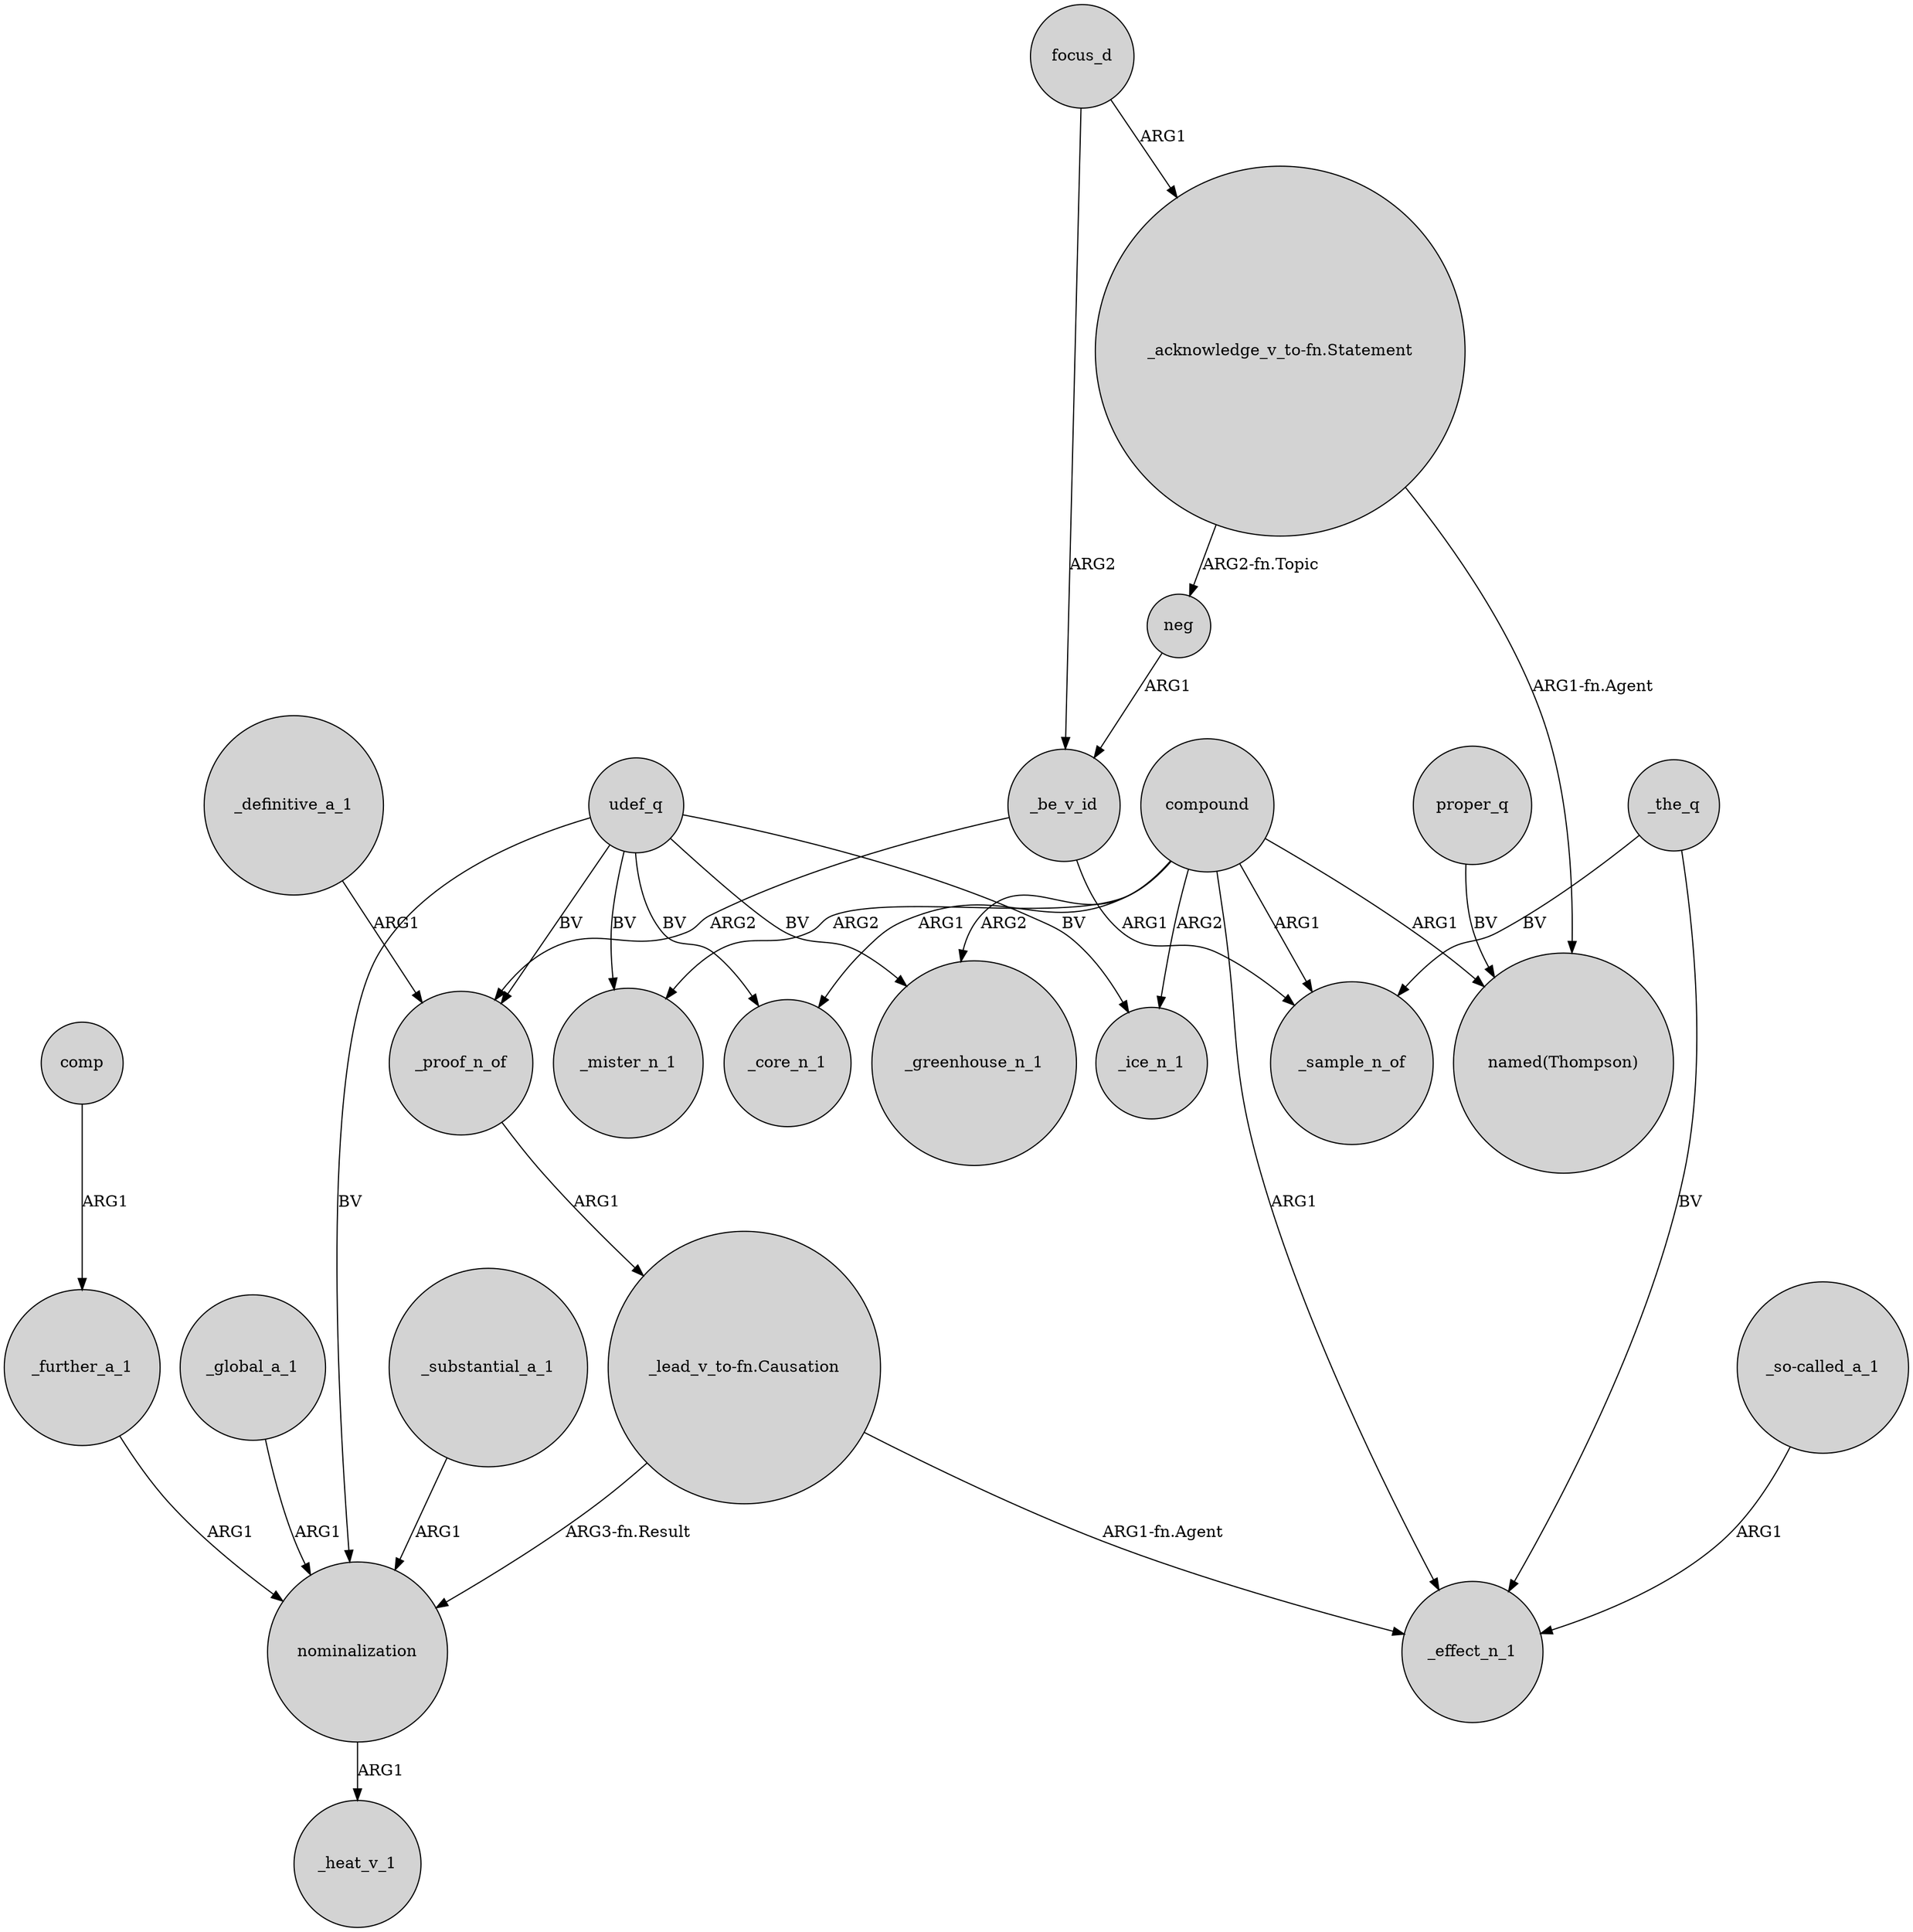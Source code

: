digraph {
	node [shape=circle style=filled]
	focus_d -> _be_v_id [label=ARG2]
	compound -> _ice_n_1 [label=ARG2]
	"_acknowledge_v_to-fn.Statement" -> neg [label="ARG2-fn.Topic"]
	proper_q -> "named(Thompson)" [label=BV]
	udef_q -> _proof_n_of [label=BV]
	compound -> _mister_n_1 [label=ARG2]
	udef_q -> _ice_n_1 [label=BV]
	udef_q -> _mister_n_1 [label=BV]
	"_lead_v_to-fn.Causation" -> nominalization [label="ARG3-fn.Result"]
	focus_d -> "_acknowledge_v_to-fn.Statement" [label=ARG1]
	compound -> _greenhouse_n_1 [label=ARG2]
	_be_v_id -> _proof_n_of [label=ARG2]
	udef_q -> _core_n_1 [label=BV]
	compound -> "named(Thompson)" [label=ARG1]
	_substantial_a_1 -> nominalization [label=ARG1]
	_the_q -> _effect_n_1 [label=BV]
	comp -> _further_a_1 [label=ARG1]
	compound -> _core_n_1 [label=ARG1]
	_further_a_1 -> nominalization [label=ARG1]
	"_so-called_a_1" -> _effect_n_1 [label=ARG1]
	_proof_n_of -> "_lead_v_to-fn.Causation" [label=ARG1]
	"_lead_v_to-fn.Causation" -> _effect_n_1 [label="ARG1-fn.Agent"]
	udef_q -> nominalization [label=BV]
	nominalization -> _heat_v_1 [label=ARG1]
	neg -> _be_v_id [label=ARG1]
	udef_q -> _greenhouse_n_1 [label=BV]
	_definitive_a_1 -> _proof_n_of [label=ARG1]
	_global_a_1 -> nominalization [label=ARG1]
	_be_v_id -> _sample_n_of [label=ARG1]
	"_acknowledge_v_to-fn.Statement" -> "named(Thompson)" [label="ARG1-fn.Agent"]
	compound -> _effect_n_1 [label=ARG1]
	_the_q -> _sample_n_of [label=BV]
	compound -> _sample_n_of [label=ARG1]
}
